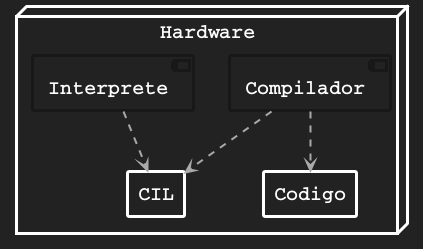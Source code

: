 @startuml xx
skinparam backgroundColor #222222
skinparam shadowing false
skinparam padding 1
hide circle
hide stereotype
skinparam arrow {
    Thickness 2
    Color #DarkGrey
    FontSize 20
    FontName courier
    FontStyle normal
    FontColor #DarkGrey
}
skinparam rectangle {
    BorderThickness 3
    BorderColor #FFFFFF
    BackgroundColor #222222
    FontSize 20
    FontName courier
    FontStyle bold
    FontColor #FFFFFF
}
skinparam node {
    BorderThickness 3
    BorderColor #FFFFFF
    BackgroundColor #222222
    FontSize 20
    FontName courier
    FontStyle bold
    FontColor #FFFFFF
}
skinparam component {
    BorderThickness 3
    BorderColor<<a>> #1E90FF
    BorderColor<<b>> #DC143C
    BackgroundColor #222222
    FontSize 20
    FontName courier
    FontStyle bold
    FontColor #FFFFFF
}
node Hardware {
component Compilador
rectangle Codigo
rectangle CIL
component Interprete
}

Compilador ..> Codigo
Compilador ..> CIL
Interprete ..> CIL
@enduml